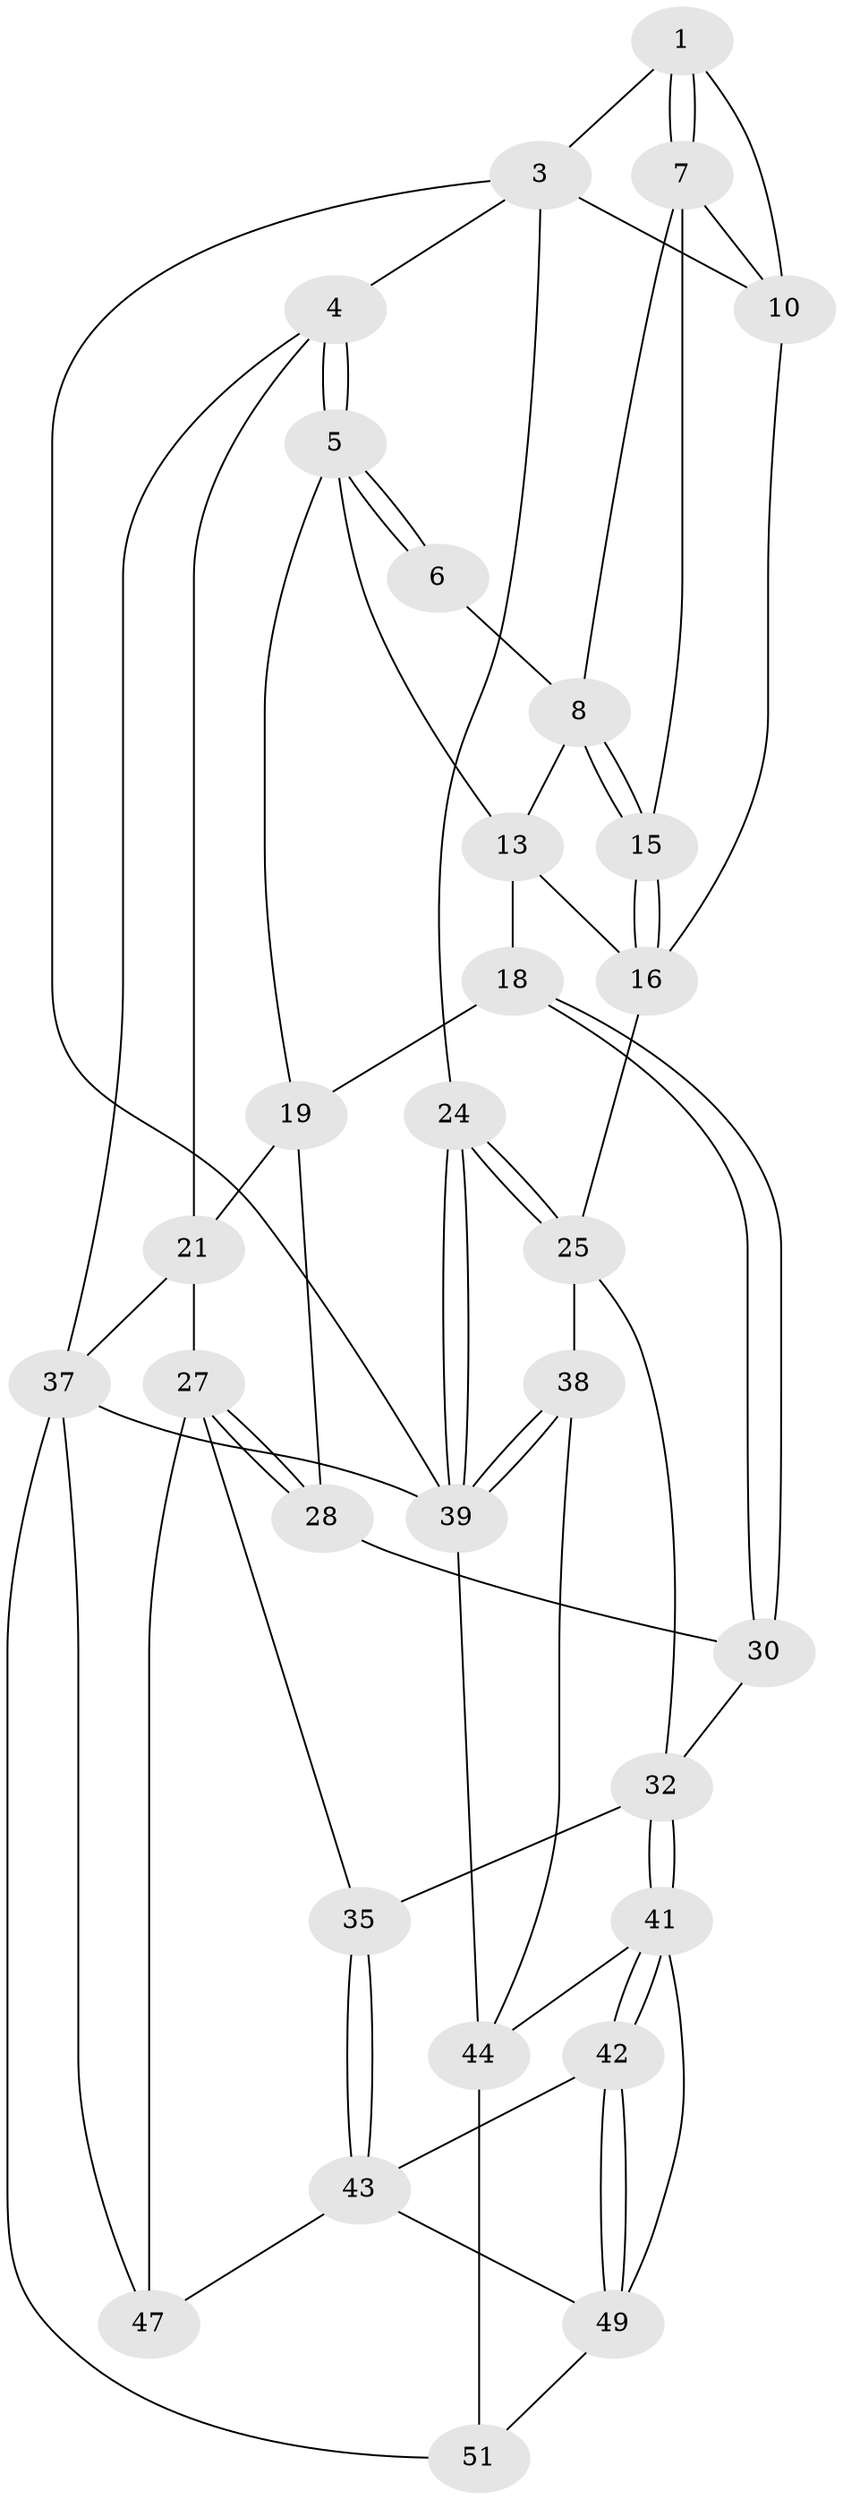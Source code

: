 // Generated by graph-tools (version 1.1) at 2025/24/03/03/25 07:24:34]
// undirected, 31 vertices, 71 edges
graph export_dot {
graph [start="1"]
  node [color=gray90,style=filled];
  1 [pos="+0.7643005999147138+0",super="+2"];
  3 [pos="+1+0",super="+23"];
  4 [pos="+0+0"];
  5 [pos="+0+0",super="+14"];
  6 [pos="+0.2526436253759434+0"];
  7 [pos="+0.5594693295800447+0.11259373604283919",super="+12"];
  8 [pos="+0.34211253639973055+0.15307734127131017",super="+9"];
  10 [pos="+0.6488172804623755+0.3050925431584926",super="+11"];
  13 [pos="+0.19339869326855558+0.23809435541342341",super="+17"];
  15 [pos="+0.3933312824763487+0.24053249263139714"];
  16 [pos="+0.38784259513716246+0.407855997986522",super="+22"];
  18 [pos="+0.275522736456205+0.41745945594917516"];
  19 [pos="+0.12897733441954118+0.38673691770274077",super="+20"];
  21 [pos="+0+0.3052001972529336",super="+26"];
  24 [pos="+0.7937056912068011+0.4363343643754972"];
  25 [pos="+0.4290049333576696+0.4578960870643407",super="+31"];
  27 [pos="+0+0.5684770805989275",super="+36"];
  28 [pos="+0.06994166117540947+0.4870591351534609",super="+29"];
  30 [pos="+0.2396922991001287+0.47001848514605726",super="+34"];
  32 [pos="+0.3362593539349958+0.6396381667583078",super="+33"];
  35 [pos="+0.19609198633225827+0.6679792933643652"];
  37 [pos="+0+1",super="+48"];
  38 [pos="+0.7134969131573182+0.6607612874807428"];
  39 [pos="+0.7860446884934172+0.6465013357097308",super="+40"];
  41 [pos="+0.3876701310024719+0.7378269277111643",super="+45"];
  42 [pos="+0.279839398792737+0.8347017805562266"];
  43 [pos="+0.24299765810375543+0.8451000773146611",super="+46"];
  44 [pos="+0.539287518952685+0.7786350311959702",super="+50"];
  47 [pos="+0.08097050652108993+0.9441630022429504"];
  49 [pos="+0.386574991752774+0.9507504390742447",super="+52"];
  51 [pos="+0.43745654818887536+1"];
  1 -- 7;
  1 -- 7;
  1 -- 10;
  1 -- 3;
  3 -- 4;
  3 -- 39;
  3 -- 24;
  3 -- 10;
  4 -- 5;
  4 -- 5;
  4 -- 21;
  4 -- 37;
  5 -- 6;
  5 -- 6;
  5 -- 13;
  5 -- 19;
  6 -- 8;
  7 -- 8;
  7 -- 10;
  7 -- 15;
  8 -- 15;
  8 -- 15;
  8 -- 13;
  10 -- 16;
  13 -- 16;
  13 -- 18;
  15 -- 16;
  15 -- 16;
  16 -- 25;
  18 -- 19;
  18 -- 30;
  18 -- 30;
  19 -- 21;
  19 -- 28;
  21 -- 37;
  21 -- 27;
  24 -- 25;
  24 -- 25;
  24 -- 39;
  24 -- 39;
  25 -- 32;
  25 -- 38;
  27 -- 28;
  27 -- 28;
  27 -- 35;
  27 -- 47;
  28 -- 30 [weight=2];
  30 -- 32;
  32 -- 41;
  32 -- 41;
  32 -- 35;
  35 -- 43;
  35 -- 43;
  37 -- 39;
  37 -- 51;
  37 -- 47;
  38 -- 39;
  38 -- 39;
  38 -- 44;
  39 -- 44;
  41 -- 42;
  41 -- 42;
  41 -- 44;
  41 -- 49;
  42 -- 43;
  42 -- 49;
  42 -- 49;
  43 -- 49;
  43 -- 47;
  44 -- 51;
  49 -- 51;
}
